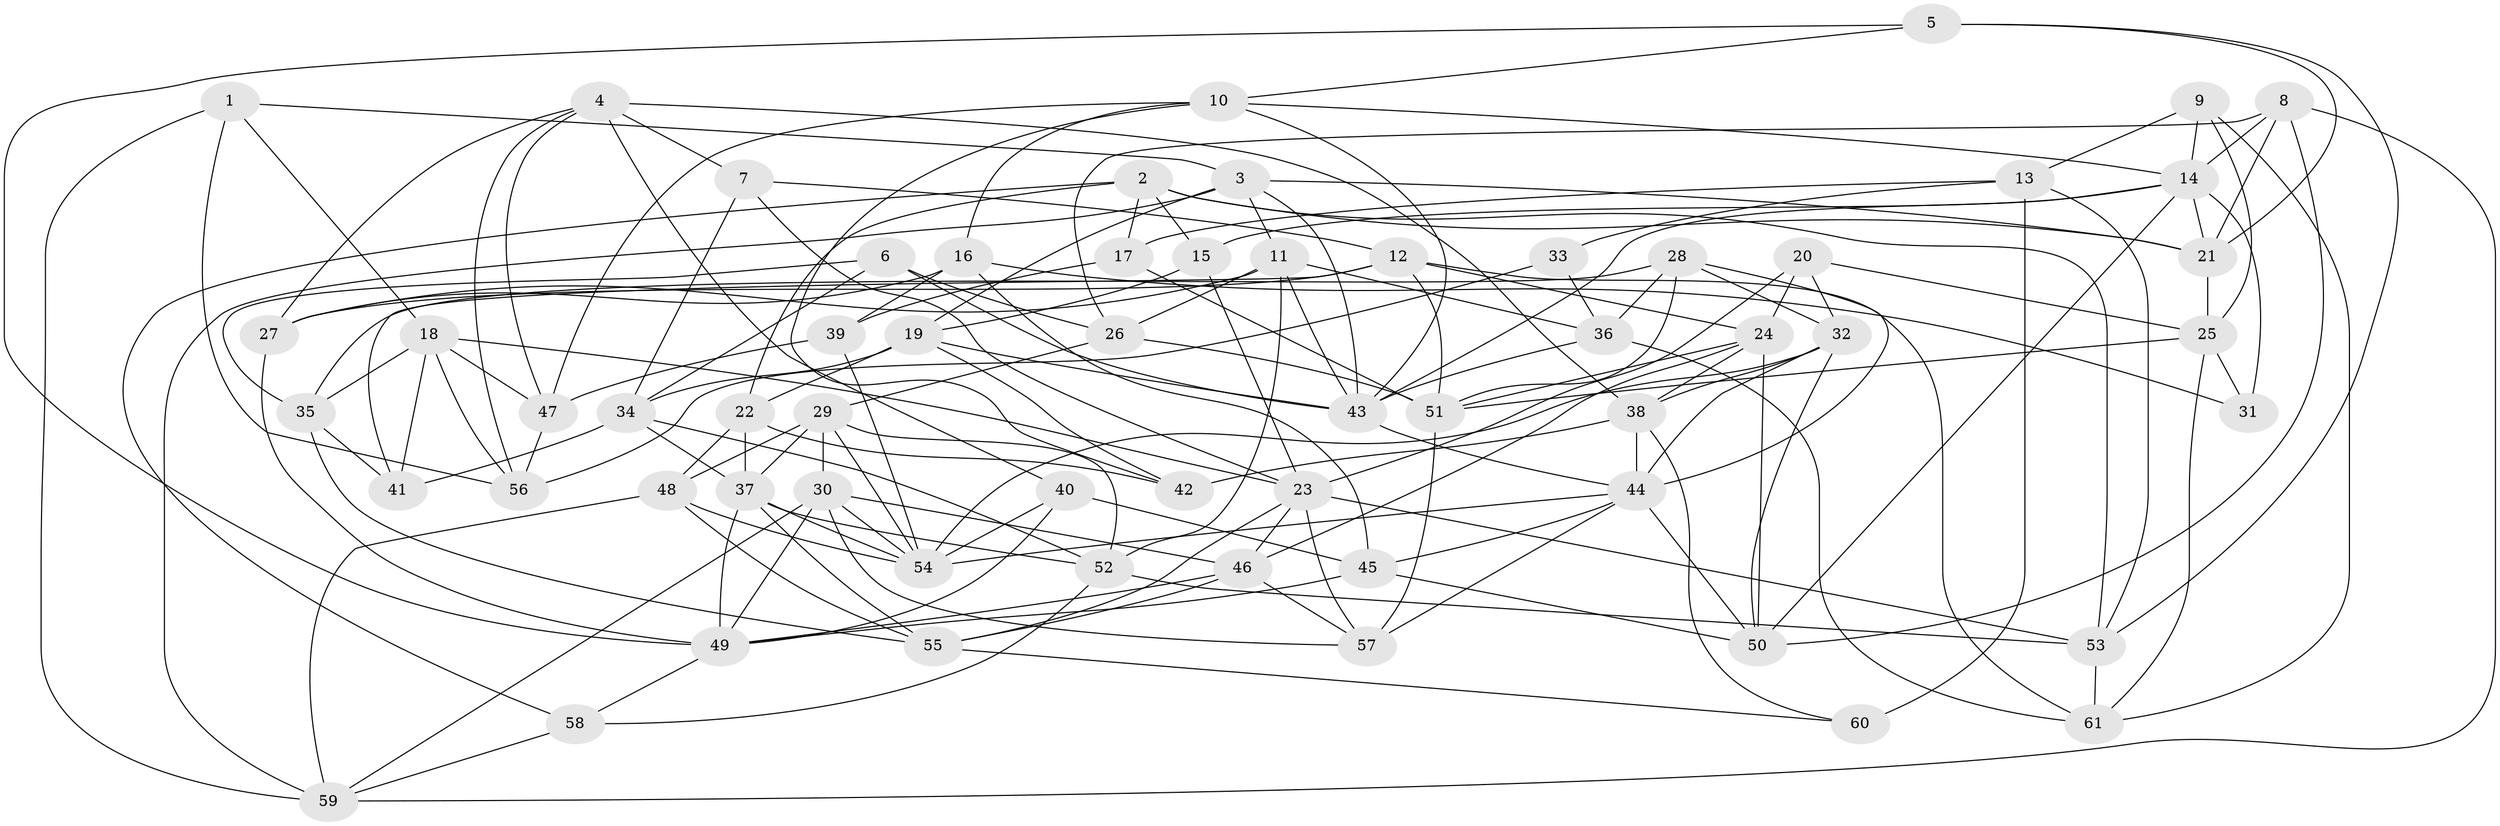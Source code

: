 // original degree distribution, {4: 1.0}
// Generated by graph-tools (version 1.1) at 2025/03/03/09/25 03:03:03]
// undirected, 61 vertices, 165 edges
graph export_dot {
graph [start="1"]
  node [color=gray90,style=filled];
  1;
  2;
  3;
  4;
  5;
  6;
  7;
  8;
  9;
  10;
  11;
  12;
  13;
  14;
  15;
  16;
  17;
  18;
  19;
  20;
  21;
  22;
  23;
  24;
  25;
  26;
  27;
  28;
  29;
  30;
  31;
  32;
  33;
  34;
  35;
  36;
  37;
  38;
  39;
  40;
  41;
  42;
  43;
  44;
  45;
  46;
  47;
  48;
  49;
  50;
  51;
  52;
  53;
  54;
  55;
  56;
  57;
  58;
  59;
  60;
  61;
  1 -- 3 [weight=1.0];
  1 -- 18 [weight=1.0];
  1 -- 56 [weight=1.0];
  1 -- 59 [weight=1.0];
  2 -- 15 [weight=1.0];
  2 -- 17 [weight=1.0];
  2 -- 21 [weight=1.0];
  2 -- 22 [weight=1.0];
  2 -- 53 [weight=1.0];
  2 -- 58 [weight=1.0];
  3 -- 11 [weight=1.0];
  3 -- 19 [weight=1.0];
  3 -- 21 [weight=1.0];
  3 -- 43 [weight=1.0];
  3 -- 59 [weight=1.0];
  4 -- 7 [weight=1.0];
  4 -- 27 [weight=1.0];
  4 -- 38 [weight=1.0];
  4 -- 40 [weight=1.0];
  4 -- 47 [weight=1.0];
  4 -- 56 [weight=1.0];
  5 -- 10 [weight=1.0];
  5 -- 21 [weight=1.0];
  5 -- 49 [weight=1.0];
  5 -- 53 [weight=1.0];
  6 -- 26 [weight=1.0];
  6 -- 34 [weight=1.0];
  6 -- 35 [weight=1.0];
  6 -- 43 [weight=1.0];
  7 -- 12 [weight=1.0];
  7 -- 23 [weight=1.0];
  7 -- 34 [weight=1.0];
  8 -- 14 [weight=2.0];
  8 -- 21 [weight=1.0];
  8 -- 26 [weight=1.0];
  8 -- 50 [weight=1.0];
  8 -- 59 [weight=1.0];
  9 -- 13 [weight=1.0];
  9 -- 14 [weight=1.0];
  9 -- 25 [weight=1.0];
  9 -- 61 [weight=1.0];
  10 -- 14 [weight=1.0];
  10 -- 16 [weight=1.0];
  10 -- 42 [weight=1.0];
  10 -- 43 [weight=1.0];
  10 -- 47 [weight=1.0];
  11 -- 26 [weight=1.0];
  11 -- 27 [weight=1.0];
  11 -- 36 [weight=1.0];
  11 -- 43 [weight=1.0];
  11 -- 52 [weight=1.0];
  12 -- 24 [weight=1.0];
  12 -- 27 [weight=1.0];
  12 -- 41 [weight=1.0];
  12 -- 51 [weight=1.0];
  12 -- 61 [weight=1.0];
  13 -- 17 [weight=1.0];
  13 -- 33 [weight=1.0];
  13 -- 53 [weight=1.0];
  13 -- 60 [weight=2.0];
  14 -- 15 [weight=1.0];
  14 -- 21 [weight=1.0];
  14 -- 31 [weight=2.0];
  14 -- 43 [weight=1.0];
  14 -- 50 [weight=1.0];
  15 -- 19 [weight=1.0];
  15 -- 23 [weight=1.0];
  16 -- 27 [weight=2.0];
  16 -- 31 [weight=1.0];
  16 -- 39 [weight=1.0];
  16 -- 45 [weight=1.0];
  17 -- 39 [weight=1.0];
  17 -- 51 [weight=1.0];
  18 -- 23 [weight=1.0];
  18 -- 35 [weight=1.0];
  18 -- 41 [weight=1.0];
  18 -- 47 [weight=1.0];
  18 -- 56 [weight=1.0];
  19 -- 22 [weight=1.0];
  19 -- 34 [weight=1.0];
  19 -- 42 [weight=1.0];
  19 -- 43 [weight=1.0];
  20 -- 23 [weight=1.0];
  20 -- 24 [weight=1.0];
  20 -- 25 [weight=1.0];
  20 -- 32 [weight=1.0];
  21 -- 25 [weight=1.0];
  22 -- 37 [weight=2.0];
  22 -- 42 [weight=1.0];
  22 -- 48 [weight=1.0];
  23 -- 46 [weight=1.0];
  23 -- 53 [weight=1.0];
  23 -- 55 [weight=1.0];
  23 -- 57 [weight=1.0];
  24 -- 38 [weight=1.0];
  24 -- 46 [weight=1.0];
  24 -- 50 [weight=1.0];
  24 -- 51 [weight=1.0];
  25 -- 31 [weight=1.0];
  25 -- 51 [weight=1.0];
  25 -- 61 [weight=1.0];
  26 -- 29 [weight=1.0];
  26 -- 51 [weight=2.0];
  27 -- 49 [weight=1.0];
  28 -- 32 [weight=1.0];
  28 -- 35 [weight=2.0];
  28 -- 36 [weight=1.0];
  28 -- 44 [weight=1.0];
  28 -- 51 [weight=1.0];
  29 -- 30 [weight=1.0];
  29 -- 37 [weight=1.0];
  29 -- 48 [weight=1.0];
  29 -- 52 [weight=1.0];
  29 -- 54 [weight=1.0];
  30 -- 46 [weight=1.0];
  30 -- 49 [weight=1.0];
  30 -- 54 [weight=1.0];
  30 -- 57 [weight=1.0];
  30 -- 59 [weight=1.0];
  32 -- 38 [weight=1.0];
  32 -- 44 [weight=1.0];
  32 -- 50 [weight=1.0];
  32 -- 54 [weight=1.0];
  33 -- 36 [weight=1.0];
  33 -- 56 [weight=2.0];
  34 -- 37 [weight=1.0];
  34 -- 41 [weight=1.0];
  34 -- 52 [weight=1.0];
  35 -- 41 [weight=1.0];
  35 -- 55 [weight=1.0];
  36 -- 43 [weight=1.0];
  36 -- 61 [weight=2.0];
  37 -- 49 [weight=1.0];
  37 -- 52 [weight=1.0];
  37 -- 54 [weight=1.0];
  37 -- 55 [weight=1.0];
  38 -- 42 [weight=1.0];
  38 -- 44 [weight=1.0];
  38 -- 60 [weight=1.0];
  39 -- 47 [weight=2.0];
  39 -- 54 [weight=2.0];
  40 -- 45 [weight=1.0];
  40 -- 49 [weight=1.0];
  40 -- 54 [weight=1.0];
  43 -- 44 [weight=1.0];
  44 -- 45 [weight=2.0];
  44 -- 50 [weight=1.0];
  44 -- 54 [weight=1.0];
  44 -- 57 [weight=2.0];
  45 -- 49 [weight=1.0];
  45 -- 50 [weight=1.0];
  46 -- 49 [weight=1.0];
  46 -- 55 [weight=1.0];
  46 -- 57 [weight=1.0];
  47 -- 56 [weight=1.0];
  48 -- 54 [weight=2.0];
  48 -- 55 [weight=1.0];
  48 -- 59 [weight=1.0];
  49 -- 58 [weight=1.0];
  51 -- 57 [weight=1.0];
  52 -- 53 [weight=1.0];
  52 -- 58 [weight=1.0];
  53 -- 61 [weight=1.0];
  55 -- 60 [weight=1.0];
  58 -- 59 [weight=1.0];
}
